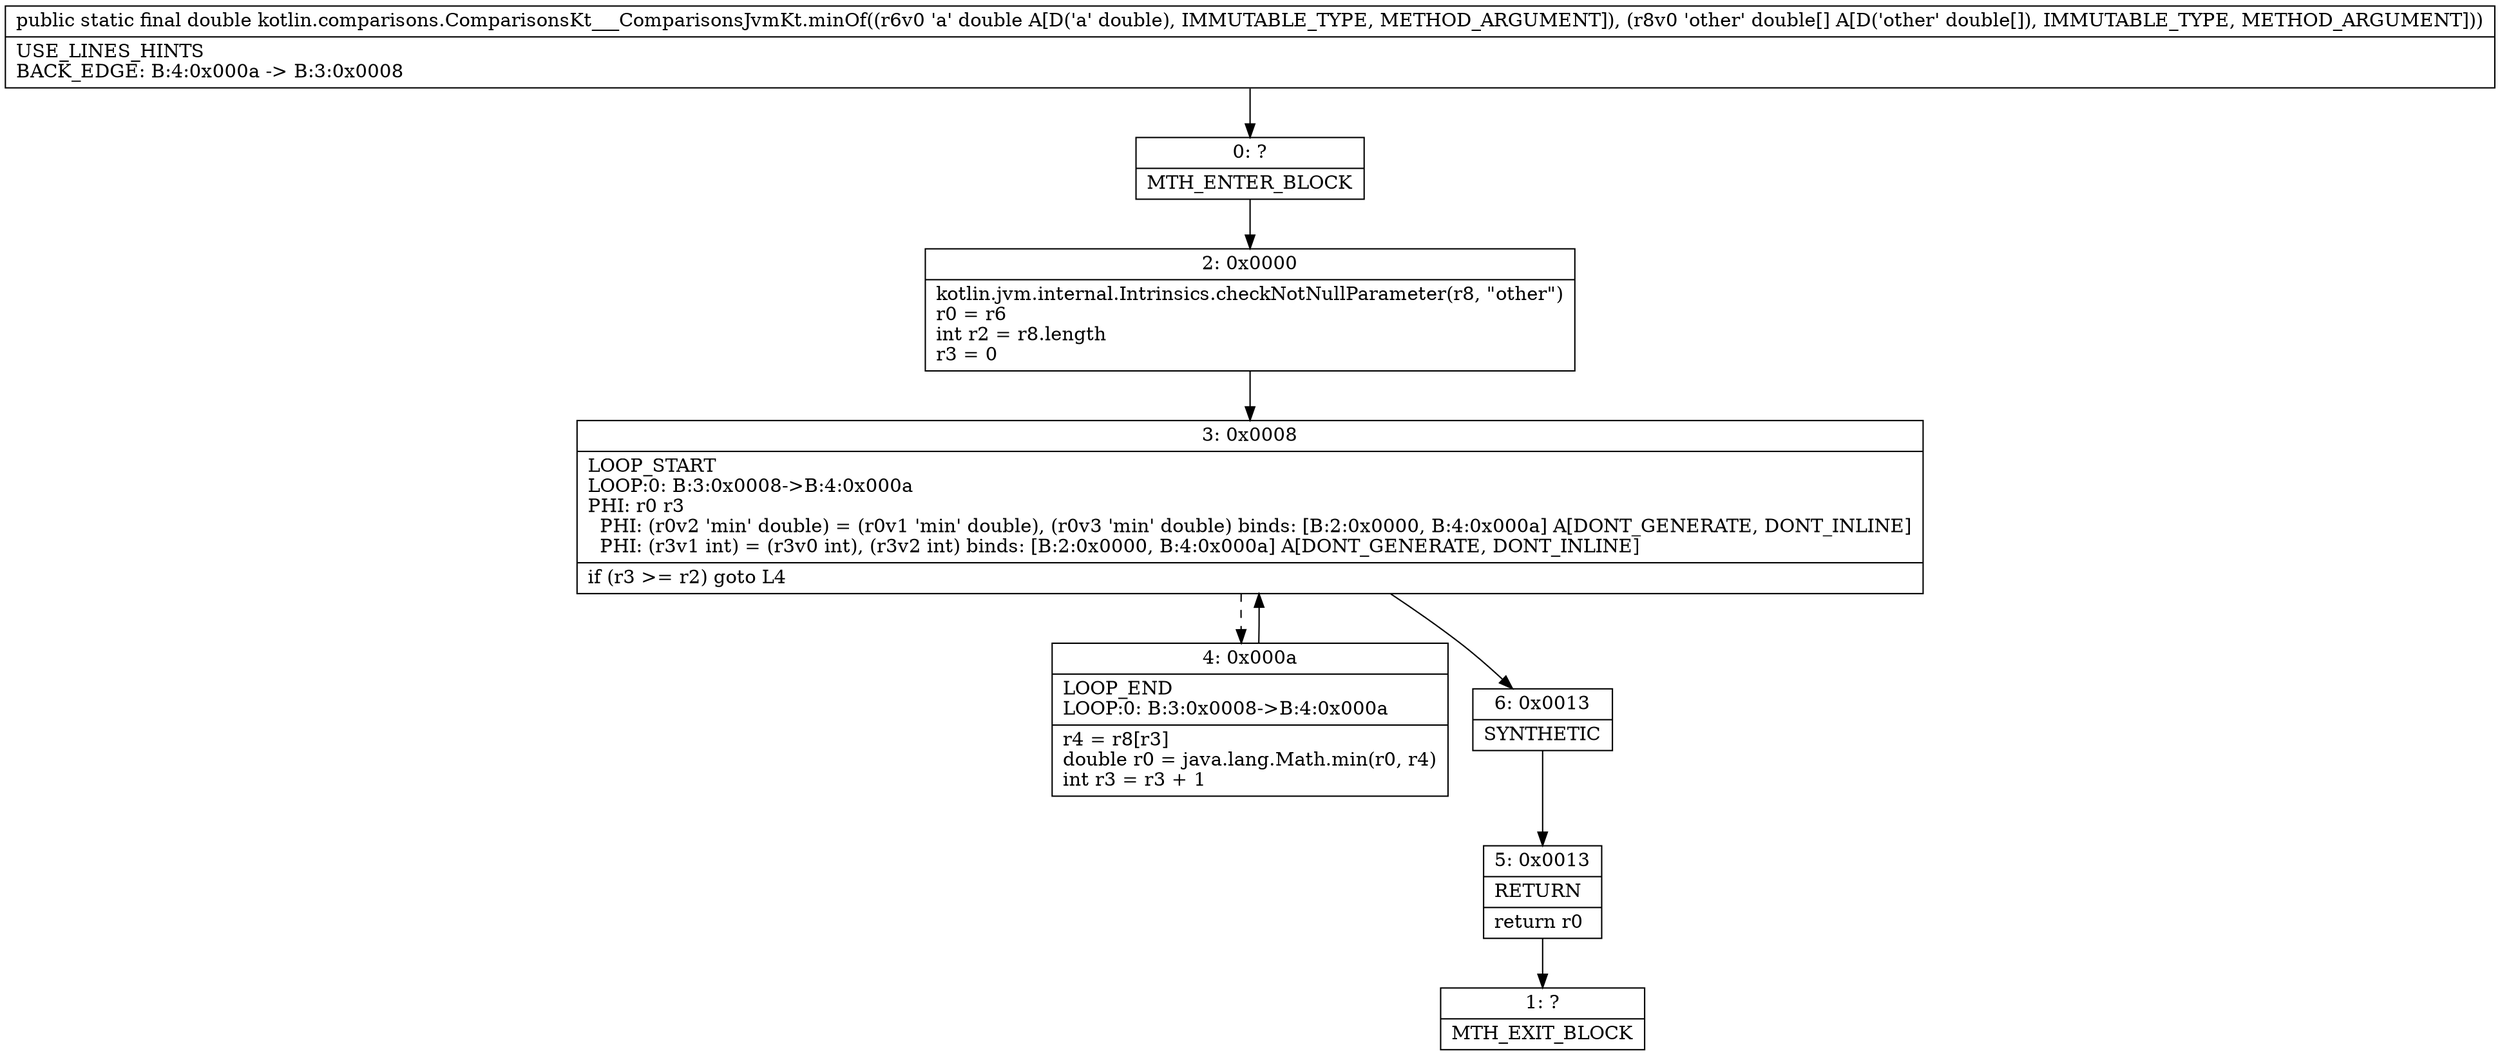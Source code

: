 digraph "CFG forkotlin.comparisons.ComparisonsKt___ComparisonsJvmKt.minOf(D[D)D" {
Node_0 [shape=record,label="{0\:\ ?|MTH_ENTER_BLOCK\l}"];
Node_2 [shape=record,label="{2\:\ 0x0000|kotlin.jvm.internal.Intrinsics.checkNotNullParameter(r8, \"other\")\lr0 = r6\lint r2 = r8.length\lr3 = 0\l}"];
Node_3 [shape=record,label="{3\:\ 0x0008|LOOP_START\lLOOP:0: B:3:0x0008\-\>B:4:0x000a\lPHI: r0 r3 \l  PHI: (r0v2 'min' double) = (r0v1 'min' double), (r0v3 'min' double) binds: [B:2:0x0000, B:4:0x000a] A[DONT_GENERATE, DONT_INLINE]\l  PHI: (r3v1 int) = (r3v0 int), (r3v2 int) binds: [B:2:0x0000, B:4:0x000a] A[DONT_GENERATE, DONT_INLINE]\l|if (r3 \>= r2) goto L4\l}"];
Node_4 [shape=record,label="{4\:\ 0x000a|LOOP_END\lLOOP:0: B:3:0x0008\-\>B:4:0x000a\l|r4 = r8[r3]\ldouble r0 = java.lang.Math.min(r0, r4)\lint r3 = r3 + 1\l}"];
Node_6 [shape=record,label="{6\:\ 0x0013|SYNTHETIC\l}"];
Node_5 [shape=record,label="{5\:\ 0x0013|RETURN\l|return r0\l}"];
Node_1 [shape=record,label="{1\:\ ?|MTH_EXIT_BLOCK\l}"];
MethodNode[shape=record,label="{public static final double kotlin.comparisons.ComparisonsKt___ComparisonsJvmKt.minOf((r6v0 'a' double A[D('a' double), IMMUTABLE_TYPE, METHOD_ARGUMENT]), (r8v0 'other' double[] A[D('other' double[]), IMMUTABLE_TYPE, METHOD_ARGUMENT]))  | USE_LINES_HINTS\lBACK_EDGE: B:4:0x000a \-\> B:3:0x0008\l}"];
MethodNode -> Node_0;Node_0 -> Node_2;
Node_2 -> Node_3;
Node_3 -> Node_4[style=dashed];
Node_3 -> Node_6;
Node_4 -> Node_3;
Node_6 -> Node_5;
Node_5 -> Node_1;
}

